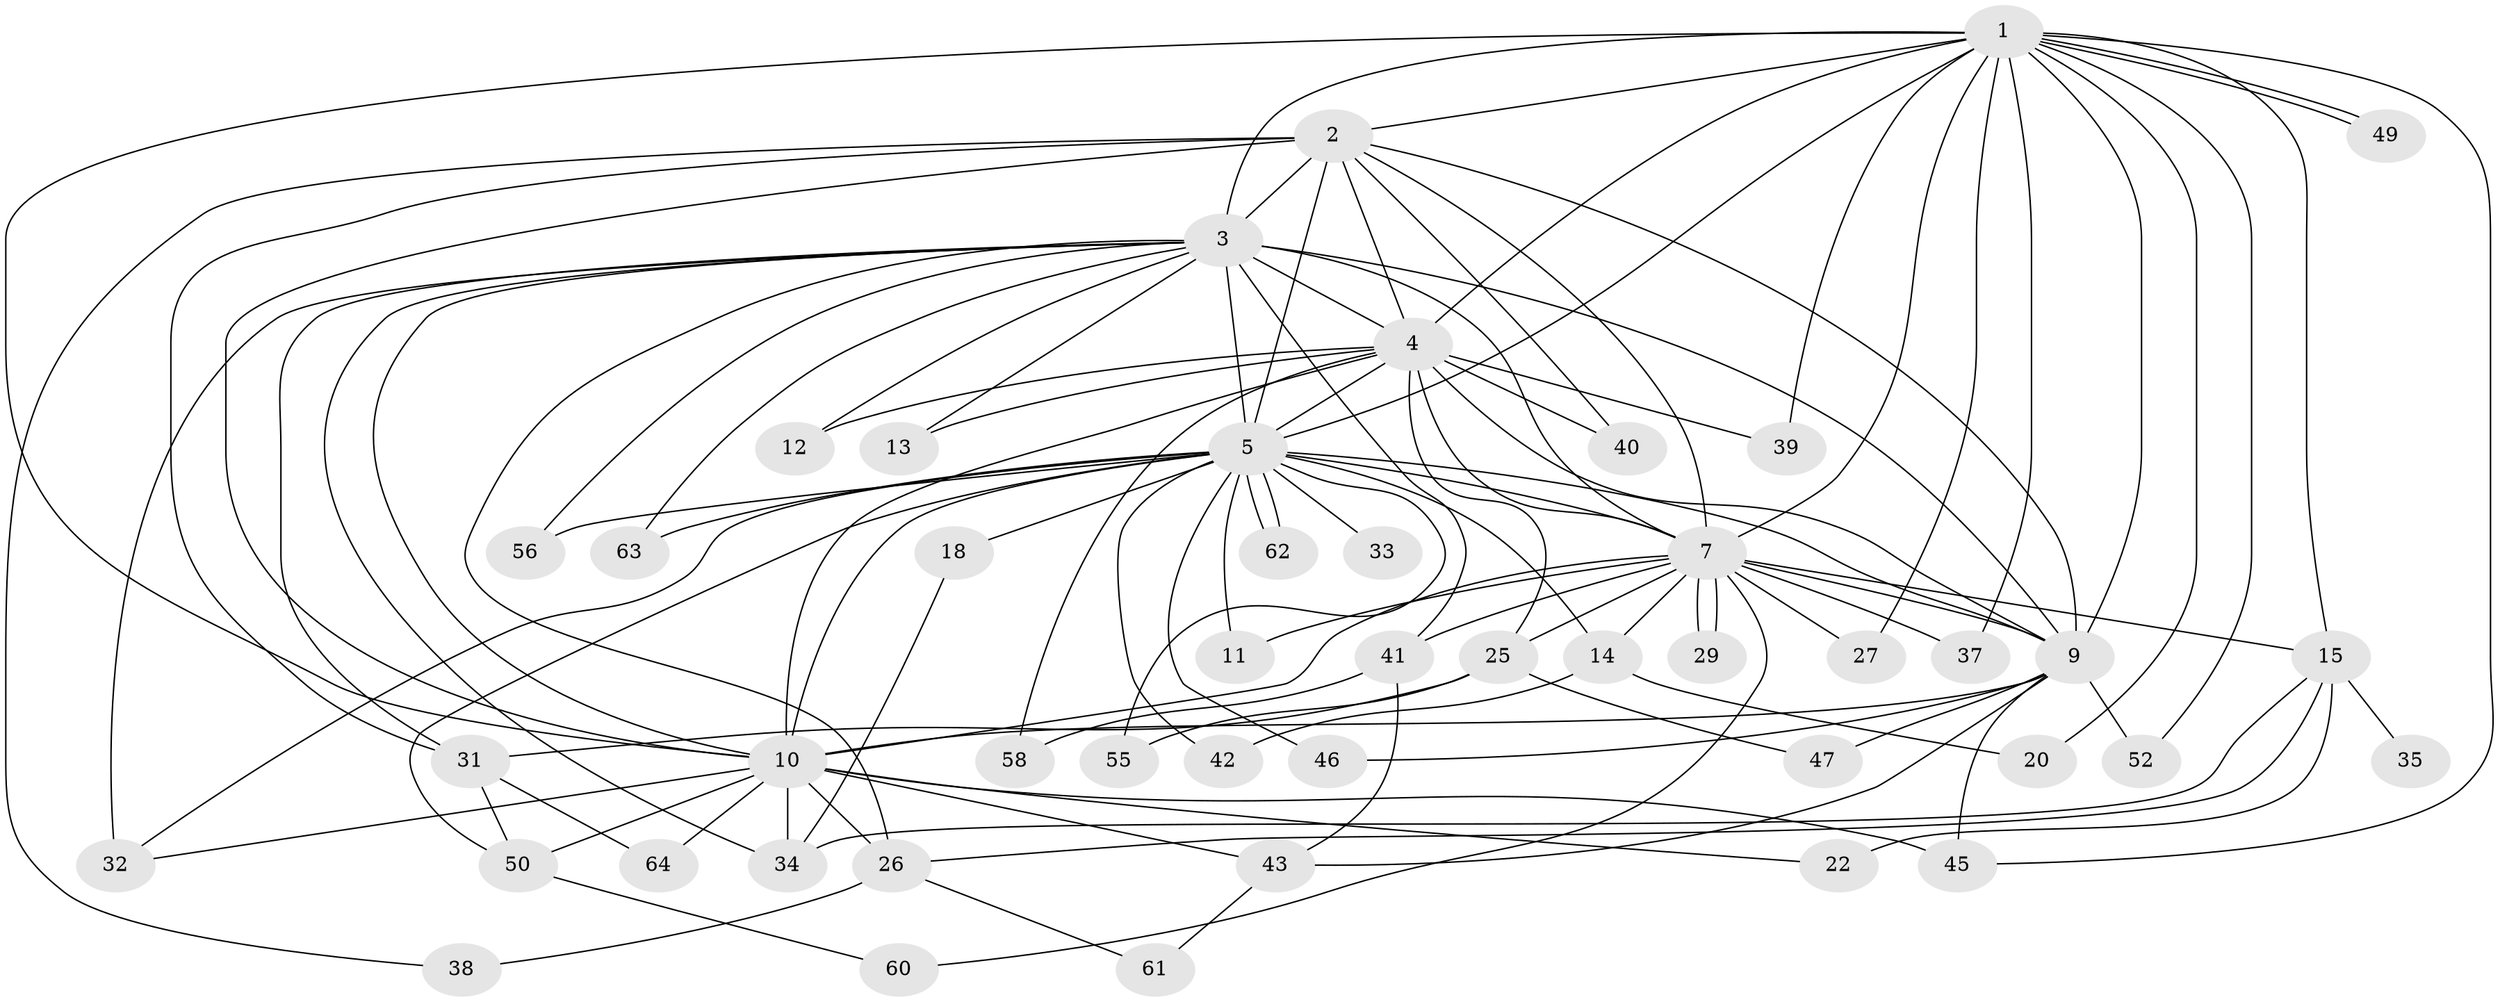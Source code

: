 // original degree distribution, {20: 0.015625, 13: 0.03125, 17: 0.03125, 18: 0.015625, 16: 0.015625, 21: 0.015625, 14: 0.015625, 12: 0.015625, 3: 0.171875, 2: 0.515625, 4: 0.078125, 6: 0.015625, 5: 0.0625}
// Generated by graph-tools (version 1.1) at 2025/41/03/06/25 10:41:43]
// undirected, 46 vertices, 109 edges
graph export_dot {
graph [start="1"]
  node [color=gray90,style=filled];
  1 [super="+23"];
  2 [super="+17"];
  3 [super="+8"];
  4 [super="+19"];
  5 [super="+6"];
  7 [super="+24"];
  9 [super="+21"];
  10 [super="+44"];
  11;
  12;
  13;
  14;
  15 [super="+16"];
  18;
  20 [super="+54"];
  22;
  25 [super="+28"];
  26 [super="+30"];
  27;
  29;
  31 [super="+36"];
  32 [super="+57"];
  33;
  34 [super="+51"];
  35;
  37;
  38;
  39;
  40;
  41;
  42;
  43 [super="+48"];
  45 [super="+59"];
  46;
  47;
  49;
  50 [super="+53"];
  52;
  55;
  56;
  58;
  60;
  61;
  62;
  63;
  64;
  1 -- 2;
  1 -- 3 [weight=2];
  1 -- 4;
  1 -- 5 [weight=2];
  1 -- 7;
  1 -- 9;
  1 -- 10;
  1 -- 15 [weight=2];
  1 -- 20 [weight=2];
  1 -- 27;
  1 -- 37;
  1 -- 39;
  1 -- 45;
  1 -- 49;
  1 -- 49;
  1 -- 52;
  2 -- 3 [weight=2];
  2 -- 4;
  2 -- 5 [weight=2];
  2 -- 7 [weight=2];
  2 -- 9;
  2 -- 10;
  2 -- 31;
  2 -- 38;
  2 -- 40;
  3 -- 4 [weight=2];
  3 -- 5 [weight=4];
  3 -- 7 [weight=2];
  3 -- 9 [weight=2];
  3 -- 10 [weight=2];
  3 -- 12;
  3 -- 26;
  3 -- 32;
  3 -- 56;
  3 -- 34;
  3 -- 41;
  3 -- 13;
  3 -- 31;
  3 -- 63;
  4 -- 5 [weight=3];
  4 -- 7;
  4 -- 9 [weight=2];
  4 -- 10;
  4 -- 12;
  4 -- 13;
  4 -- 25 [weight=2];
  4 -- 40;
  4 -- 58;
  4 -- 39;
  5 -- 7 [weight=2];
  5 -- 9 [weight=2];
  5 -- 10 [weight=2];
  5 -- 11;
  5 -- 14;
  5 -- 18 [weight=2];
  5 -- 33 [weight=2];
  5 -- 46;
  5 -- 55;
  5 -- 62;
  5 -- 62;
  5 -- 63;
  5 -- 32;
  5 -- 42;
  5 -- 50;
  5 -- 56;
  7 -- 9;
  7 -- 10;
  7 -- 11 [weight=2];
  7 -- 14;
  7 -- 15 [weight=2];
  7 -- 25;
  7 -- 29;
  7 -- 29;
  7 -- 37;
  7 -- 41;
  7 -- 60;
  7 -- 27;
  9 -- 10;
  9 -- 46;
  9 -- 47;
  9 -- 52;
  9 -- 45;
  9 -- 43;
  10 -- 22;
  10 -- 26;
  10 -- 43;
  10 -- 45;
  10 -- 50;
  10 -- 64;
  10 -- 34;
  10 -- 32;
  14 -- 20;
  14 -- 42;
  15 -- 34;
  15 -- 35 [weight=2];
  15 -- 22;
  15 -- 26;
  18 -- 34;
  25 -- 55;
  25 -- 47;
  25 -- 31;
  26 -- 61;
  26 -- 38;
  31 -- 50;
  31 -- 64;
  41 -- 43;
  41 -- 58;
  43 -- 61;
  50 -- 60;
}

